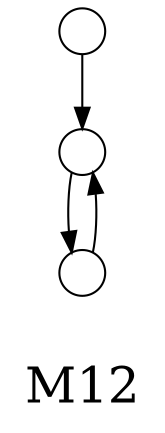 /*****
GId:74  Count: 1554537
*****/

digraph G {
  graph [splines=false overlap=false]
  node  [shape=ellipse, width=0.3, height=0.3, label=""]
  0 ;
  1 ;
  2 ;
  0 -> 1;
  1 -> 0;
  2 -> 0;
  label = "\nM12\n";  fontsize=24;
}
